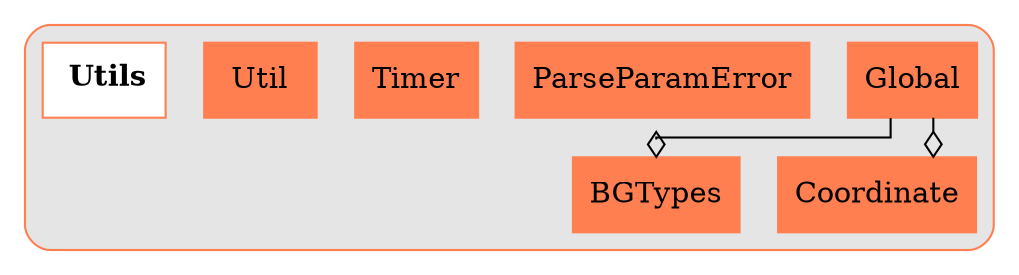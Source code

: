 digraph{
	 graph [splines=ortho]

	subgraph clusterUtils {
		style = rounded
		bgcolor = grey90
		color = coral
		node [shape = record, color = coral];

		BGTypes[label = BGTypes, style = filled];
		Coordinate[label = Coordinate, style = filled];
		Global[label = Global, style = filled];
		ParseParamError[label = ParseParamError, style = filled];
		Timer[label = Timer, style = filled];
		Util[label = Util, style = filled];
		Utils[label =< <B> Utils</B>>, style = bold, fillcolor = white, style = filled];


		//------LAYOUT FOR SUBGRAPH------


		rankdir = BT; // Rank Direction Bottom to Top
		nodesep = 1.3; // Node Separation
		ranksep = 1.3; // Rank Separation


		//INHERITANCE//



		//COMPOSITION//


		Global -> BGTypes [arrowhead=ediamond];
		Global -> Coordinate [arrowhead=ediamond];
	}//end subgraph Utils
}//end digraph